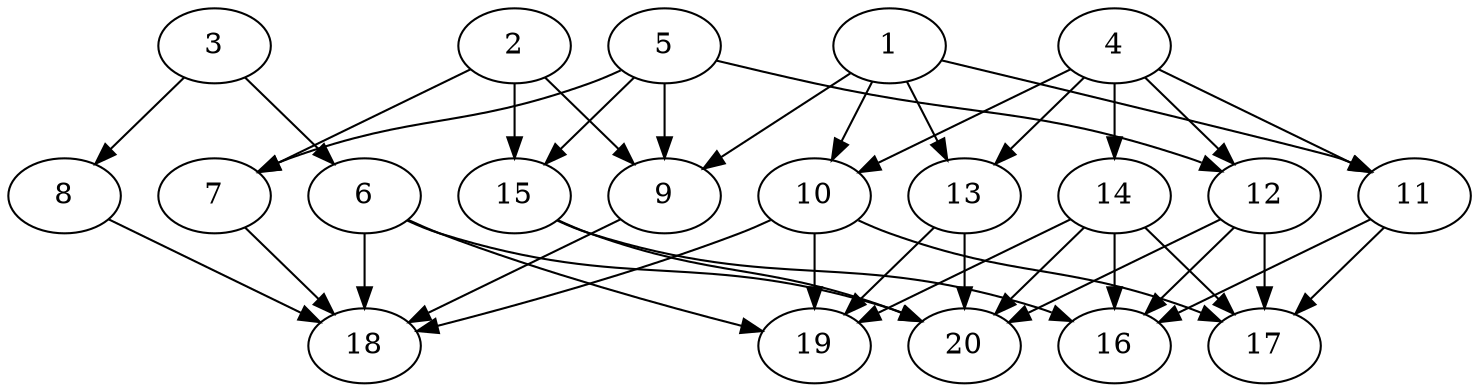 // DAG automatically generated by daggen at Wed Jul 24 21:26:16 2019
// ./daggen --dot -n 20 --ccr 0.3 --fat 0.8 --regular 0.5 --density 0.5 --mindata 5242880 --maxdata 52428800 
digraph G {
  1 [size="137936213", alpha="0.13", expect_size="41380864"] 
  1 -> 9 [size ="41380864"]
  1 -> 10 [size ="41380864"]
  1 -> 11 [size ="41380864"]
  1 -> 13 [size ="41380864"]
  2 [size="69891413", alpha="0.07", expect_size="20967424"] 
  2 -> 7 [size ="20967424"]
  2 -> 9 [size ="20967424"]
  2 -> 15 [size ="20967424"]
  3 [size="115097600", alpha="0.08", expect_size="34529280"] 
  3 -> 6 [size ="34529280"]
  3 -> 8 [size ="34529280"]
  4 [size="105328640", alpha="0.15", expect_size="31598592"] 
  4 -> 10 [size ="31598592"]
  4 -> 11 [size ="31598592"]
  4 -> 12 [size ="31598592"]
  4 -> 13 [size ="31598592"]
  4 -> 14 [size ="31598592"]
  5 [size="101106347", alpha="0.11", expect_size="30331904"] 
  5 -> 7 [size ="30331904"]
  5 -> 9 [size ="30331904"]
  5 -> 12 [size ="30331904"]
  5 -> 15 [size ="30331904"]
  6 [size="63371947", alpha="0.08", expect_size="19011584"] 
  6 -> 18 [size ="19011584"]
  6 -> 19 [size ="19011584"]
  6 -> 20 [size ="19011584"]
  7 [size="120948053", alpha="0.08", expect_size="36284416"] 
  7 -> 18 [size ="36284416"]
  8 [size="112837973", alpha="0.14", expect_size="33851392"] 
  8 -> 18 [size ="33851392"]
  9 [size="90115413", alpha="0.19", expect_size="27034624"] 
  9 -> 18 [size ="27034624"]
  10 [size="95464107", alpha="0.11", expect_size="28639232"] 
  10 -> 17 [size ="28639232"]
  10 -> 18 [size ="28639232"]
  10 -> 19 [size ="28639232"]
  11 [size="17670827", alpha="0.14", expect_size="5301248"] 
  11 -> 16 [size ="5301248"]
  11 -> 17 [size ="5301248"]
  12 [size="122050560", alpha="0.14", expect_size="36615168"] 
  12 -> 16 [size ="36615168"]
  12 -> 17 [size ="36615168"]
  12 -> 20 [size ="36615168"]
  13 [size="18868907", alpha="0.20", expect_size="5660672"] 
  13 -> 19 [size ="5660672"]
  13 -> 20 [size ="5660672"]
  14 [size="82926933", alpha="0.07", expect_size="24878080"] 
  14 -> 16 [size ="24878080"]
  14 -> 17 [size ="24878080"]
  14 -> 19 [size ="24878080"]
  14 -> 20 [size ="24878080"]
  15 [size="47059627", alpha="0.07", expect_size="14117888"] 
  15 -> 16 [size ="14117888"]
  15 -> 20 [size ="14117888"]
  16 [size="131850240", alpha="0.02", expect_size="39555072"] 
  17 [size="38502400", alpha="0.16", expect_size="11550720"] 
  18 [size="104574293", alpha="0.11", expect_size="31372288"] 
  19 [size="58712747", alpha="0.07", expect_size="17613824"] 
  20 [size="53230933", alpha="0.03", expect_size="15969280"] 
}

